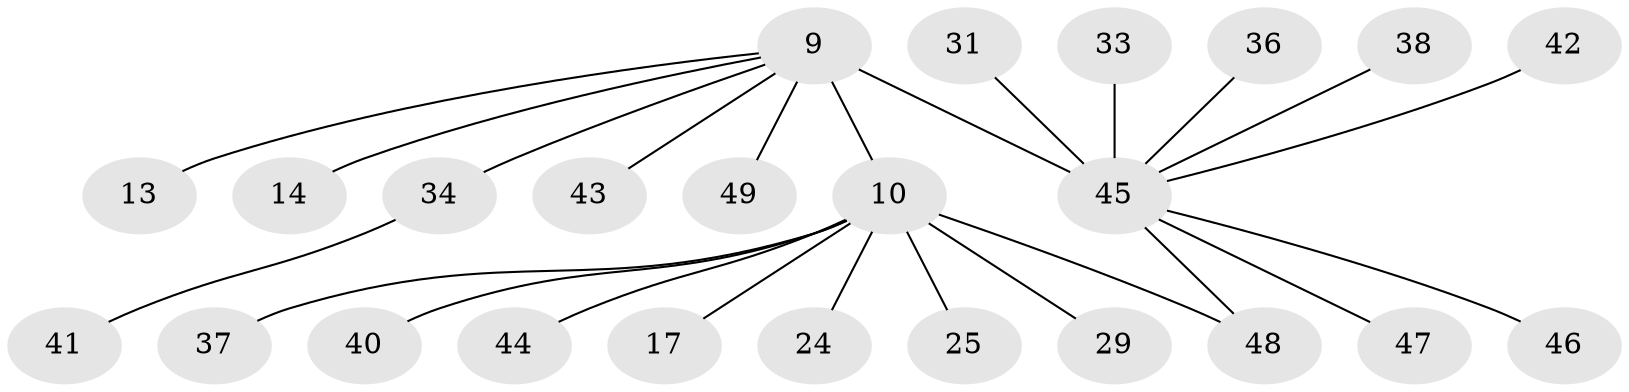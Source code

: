 // original degree distribution, {8: 0.04081632653061224, 7: 0.04081632653061224, 4: 0.08163265306122448, 6: 0.02040816326530612, 5: 0.02040816326530612, 9: 0.02040816326530612, 2: 0.20408163265306123, 1: 0.5510204081632653, 3: 0.02040816326530612}
// Generated by graph-tools (version 1.1) at 2025/55/03/09/25 04:55:11]
// undirected, 24 vertices, 24 edges
graph export_dot {
graph [start="1"]
  node [color=gray90,style=filled];
  9 [super="+3+5"];
  10 [super="+6"];
  13;
  14;
  17;
  24;
  25;
  29;
  31 [super="+30"];
  33 [super="+16+22"];
  34 [super="+28"];
  36;
  37;
  38;
  40;
  41;
  42;
  43;
  44 [super="+26"];
  45 [super="+39+1+11+12+18+23+27"];
  46;
  47 [super="+19"];
  48 [super="+32+8"];
  49;
  9 -- 10 [weight=3];
  9 -- 14;
  9 -- 43;
  9 -- 45 [weight=5];
  9 -- 49;
  9 -- 13;
  9 -- 34 [weight=2];
  10 -- 24;
  10 -- 25;
  10 -- 29;
  10 -- 37;
  10 -- 40 [weight=2];
  10 -- 17;
  10 -- 44;
  10 -- 48 [weight=2];
  31 -- 45;
  33 -- 45;
  34 -- 41;
  36 -- 45;
  38 -- 45;
  42 -- 45;
  45 -- 46;
  45 -- 47;
  45 -- 48;
}
